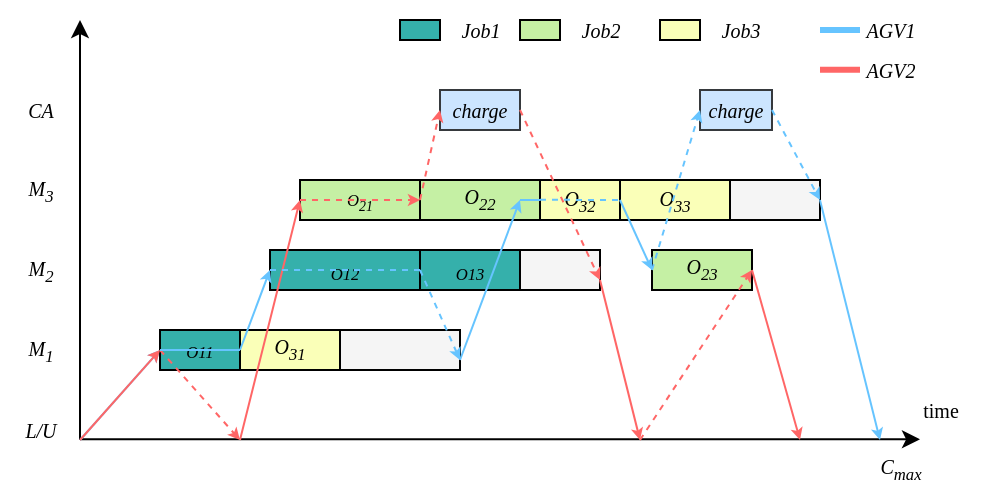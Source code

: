 <mxfile version="26.1.3">
  <diagram name="第 1 页" id="f98EoK7rW7siKFQOVWCd">
    <mxGraphModel dx="988" dy="523" grid="1" gridSize="10" guides="1" tooltips="1" connect="1" arrows="1" fold="1" page="1" pageScale="1" pageWidth="827" pageHeight="1169" math="0" shadow="0">
      <root>
        <mxCell id="0" />
        <mxCell id="1" parent="0" />
        <mxCell id="36FHjXYVjh98xfuhPF-7-5" value="" style="rounded=0;whiteSpace=wrap;html=1;fontSize=10;fontFamily=Times New Roman;fontStyle=2;fillColor=#f5f5f5;strokeColor=default;fontColor=#333333;" parent="1" vertex="1">
          <mxGeometry x="525" y="470" width="45" height="20" as="geometry" />
        </mxCell>
        <mxCell id="36FHjXYVjh98xfuhPF-7-4" value="" style="rounded=0;whiteSpace=wrap;html=1;fontSize=10;fontFamily=Times New Roman;fontStyle=2;fillColor=#f5f5f5;strokeColor=default;fillStyle=solid;fontColor=#333333;" parent="1" vertex="1">
          <mxGeometry x="420" y="505" width="40" height="20" as="geometry" />
        </mxCell>
        <mxCell id="36FHjXYVjh98xfuhPF-7-2" value="" style="rounded=0;whiteSpace=wrap;html=1;fontFamily=Times New Roman;fontStyle=2;fontSize=10;fillColor=#f5f5f5;strokeColor=default;shadow=0;glass=0;fillStyle=auto;fontColor=#333333;" parent="1" vertex="1">
          <mxGeometry x="330" y="545" width="60" height="20" as="geometry" />
        </mxCell>
        <mxCell id="5JmAVNSWhE5RKQXvFqZS-1" value="" style="endArrow=classic;html=1;rounded=0;" parent="1" edge="1">
          <mxGeometry width="50" height="50" relative="1" as="geometry">
            <mxPoint x="200" y="599.67" as="sourcePoint" />
            <mxPoint x="620" y="599.67" as="targetPoint" />
          </mxGeometry>
        </mxCell>
        <mxCell id="5JmAVNSWhE5RKQXvFqZS-2" value="" style="endArrow=classic;html=1;rounded=0;" parent="1" edge="1">
          <mxGeometry width="50" height="50" relative="1" as="geometry">
            <mxPoint x="200" y="600" as="sourcePoint" />
            <mxPoint x="200" y="390" as="targetPoint" />
          </mxGeometry>
        </mxCell>
        <mxCell id="5JmAVNSWhE5RKQXvFqZS-5" value="&lt;font style=&quot;font-size: 10px;&quot; face=&quot;Times New Roman&quot;&gt;&lt;i&gt;L/U&lt;/i&gt;&lt;/font&gt;" style="text;html=1;align=center;verticalAlign=middle;resizable=0;points=[];autosize=1;strokeColor=none;fillColor=none;" parent="1" vertex="1">
          <mxGeometry x="160" y="580" width="40" height="30" as="geometry" />
        </mxCell>
        <mxCell id="5JmAVNSWhE5RKQXvFqZS-6" value="&lt;i style=&quot;font-family: &amp;quot;Times New Roman&amp;quot;; font-size: 10px;&quot;&gt;M&lt;sub&gt;1&lt;/sub&gt;&lt;/i&gt;" style="text;html=1;align=center;verticalAlign=middle;resizable=0;points=[];autosize=1;strokeColor=none;fillColor=none;" parent="1" vertex="1">
          <mxGeometry x="160" y="540" width="40" height="30" as="geometry" />
        </mxCell>
        <mxCell id="5JmAVNSWhE5RKQXvFqZS-7" value="&lt;i style=&quot;font-family: &amp;quot;Times New Roman&amp;quot;; font-size: 10px;&quot;&gt;M&lt;sub&gt;2&lt;/sub&gt;&lt;/i&gt;" style="text;html=1;align=center;verticalAlign=middle;resizable=0;points=[];autosize=1;strokeColor=none;fillColor=none;" parent="1" vertex="1">
          <mxGeometry x="160" y="500" width="40" height="30" as="geometry" />
        </mxCell>
        <mxCell id="5JmAVNSWhE5RKQXvFqZS-10" value="&lt;font face=&quot;Times New Roman&quot;&gt;&lt;span style=&quot;font-size: 10px;&quot;&gt;&lt;i&gt;CA&lt;/i&gt;&lt;/span&gt;&lt;/font&gt;" style="text;html=1;align=center;verticalAlign=middle;resizable=0;points=[];autosize=1;strokeColor=none;fillColor=none;" parent="1" vertex="1">
          <mxGeometry x="160" y="420" width="40" height="30" as="geometry" />
        </mxCell>
        <mxCell id="5JmAVNSWhE5RKQXvFqZS-12" value="&lt;span style=&quot;font-size: 8.333px;&quot;&gt;O&lt;sub&gt;21&lt;/sub&gt;&lt;/span&gt;" style="rounded=0;whiteSpace=wrap;html=1;fontSize=10;fontStyle=2;fontFamily=Times New Roman;fillColor=#C5F0A4;strokeColor=default;" parent="1" vertex="1">
          <mxGeometry x="310" y="470" width="60" height="20" as="geometry" />
        </mxCell>
        <mxCell id="5JmAVNSWhE5RKQXvFqZS-13" value="&lt;sub&gt;&lt;span&gt;O&lt;/span&gt;12&lt;/sub&gt;" style="rounded=0;whiteSpace=wrap;html=1;fontSize=10;fontFamily=Times New Roman;fontStyle=2;fillColor=#35B0AB;strokeColor=default;" parent="1" vertex="1">
          <mxGeometry x="295" y="505" width="75" height="20" as="geometry" />
        </mxCell>
        <mxCell id="5JmAVNSWhE5RKQXvFqZS-14" value="O&lt;sub&gt;22&lt;/sub&gt;" style="rounded=0;whiteSpace=wrap;html=1;fontSize=10;fontStyle=2;fontFamily=Times New Roman;fillColor=#C5F0A4;strokeColor=default;" parent="1" vertex="1">
          <mxGeometry x="370" y="470" width="60" height="20" as="geometry" />
        </mxCell>
        <mxCell id="5JmAVNSWhE5RKQXvFqZS-15" value="&lt;font&gt;O&lt;sub&gt;31&lt;/sub&gt;&lt;/font&gt;" style="rounded=0;whiteSpace=wrap;html=1;fontFamily=Times New Roman;fillColor=#FAFFB8;strokeColor=default;fontStyle=2;fontSize=10;" parent="1" vertex="1">
          <mxGeometry x="280" y="545" width="50" height="20" as="geometry" />
        </mxCell>
        <mxCell id="5JmAVNSWhE5RKQXvFqZS-16" value="charge" style="rounded=0;whiteSpace=wrap;html=1;fontFamily=Times New Roman;fontStyle=2;fontSize=10;fillColor=#cce5ff;strokeColor=#36393d;" parent="1" vertex="1">
          <mxGeometry x="380" y="425" width="40" height="20" as="geometry" />
        </mxCell>
        <mxCell id="5JmAVNSWhE5RKQXvFqZS-17" value="charge" style="rounded=0;whiteSpace=wrap;html=1;fontFamily=Times New Roman;fontStyle=2;fontSize=10;fillColor=#cce5ff;strokeColor=#36393d;" parent="1" vertex="1">
          <mxGeometry x="510" y="425" width="36" height="20" as="geometry" />
        </mxCell>
        <mxCell id="5JmAVNSWhE5RKQXvFqZS-18" value="&lt;font style=&quot;font-size: 10px;&quot;&gt;&lt;i&gt;O&lt;sub style=&quot;&quot;&gt;32&lt;/sub&gt;&lt;/i&gt;&lt;/font&gt;" style="rounded=0;whiteSpace=wrap;html=1;fontFamily=Times New Roman;fillColor=#FAFFB8;strokeColor=default;" parent="1" vertex="1">
          <mxGeometry x="430" y="470" width="40" height="20" as="geometry" />
        </mxCell>
        <mxCell id="5JmAVNSWhE5RKQXvFqZS-20" value="" style="endArrow=classic;html=1;rounded=0;entryX=0;entryY=0.5;entryDx=0;entryDy=0;strokeColor=light-dark(#66c4ff, #004a4a);endSize=3;" parent="1" target="5JmAVNSWhE5RKQXvFqZS-19" edge="1">
          <mxGeometry width="50" height="50" relative="1" as="geometry">
            <mxPoint x="200" y="600" as="sourcePoint" />
            <mxPoint x="260" y="520" as="targetPoint" />
          </mxGeometry>
        </mxCell>
        <mxCell id="5JmAVNSWhE5RKQXvFqZS-46" value="" style="rounded=0;whiteSpace=wrap;html=1;fontSize=10;fontFamily=Times New Roman;fontStyle=2;fillColor=#35B0AB;strokeColor=default;" parent="1" vertex="1">
          <mxGeometry x="360" y="390" width="20" height="10" as="geometry" />
        </mxCell>
        <mxCell id="5JmAVNSWhE5RKQXvFqZS-19" value="&lt;span style=&quot;font-size: 8.333px;&quot;&gt;O&lt;/span&gt;&lt;span style=&quot;font-size: 8.333px;&quot;&gt;11&lt;/span&gt;" style="rounded=0;whiteSpace=wrap;html=1;fontSize=10;fontFamily=Times New Roman;fontStyle=2;fillColor=#35B0AB;strokeColor=default;" parent="1" vertex="1">
          <mxGeometry x="240" y="545" width="40" height="20" as="geometry" />
        </mxCell>
        <mxCell id="5JmAVNSWhE5RKQXvFqZS-47" value="" style="rounded=0;whiteSpace=wrap;html=1;fontSize=10;fontStyle=2;fontFamily=Times New Roman;fillColor=#C5F0A4;strokeColor=default;" parent="1" vertex="1">
          <mxGeometry x="420" y="390" width="20" height="10" as="geometry" />
        </mxCell>
        <mxCell id="5JmAVNSWhE5RKQXvFqZS-48" value="" style="rounded=0;whiteSpace=wrap;html=1;fontFamily=Times New Roman;fillColor=#FAFFB8;strokeColor=default;" parent="1" vertex="1">
          <mxGeometry x="490" y="390" width="20" height="10" as="geometry" />
        </mxCell>
        <mxCell id="5JmAVNSWhE5RKQXvFqZS-49" value="" style="endArrow=none;html=1;rounded=0;strokeColor=light-dark(#66c4ff, #004a4a);jumpSize=6;endSize=3;startFill=0;strokeWidth=3;" parent="1" edge="1">
          <mxGeometry width="50" height="50" relative="1" as="geometry">
            <mxPoint x="570" y="395" as="sourcePoint" />
            <mxPoint x="590" y="395" as="targetPoint" />
          </mxGeometry>
        </mxCell>
        <mxCell id="5JmAVNSWhE5RKQXvFqZS-50" value="" style="endArrow=none;html=1;rounded=0;strokeColor=#FF6666;endSize=3;fillColor=#fad9d5;exitX=1;exitY=0.5;exitDx=0;exitDy=0;strokeWidth=3;startFill=0;" parent="1" edge="1">
          <mxGeometry width="50" height="50" relative="1" as="geometry">
            <mxPoint x="570" y="414.83" as="sourcePoint" />
            <mxPoint x="590" y="414.83" as="targetPoint" />
          </mxGeometry>
        </mxCell>
        <mxCell id="5JmAVNSWhE5RKQXvFqZS-51" value="AGV1" style="text;html=1;align=center;verticalAlign=middle;resizable=0;points=[];autosize=1;strokeColor=none;fillColor=none;fontSize=10;fontFamily=Times New Roman;fontStyle=2" parent="1" vertex="1">
          <mxGeometry x="580" y="380" width="50" height="30" as="geometry" />
        </mxCell>
        <mxCell id="5JmAVNSWhE5RKQXvFqZS-52" value="AGV2" style="text;html=1;align=center;verticalAlign=middle;resizable=0;points=[];autosize=1;strokeColor=none;fillColor=none;fontSize=10;fontFamily=Times New Roman;fontStyle=2" parent="1" vertex="1">
          <mxGeometry x="580" y="400" width="50" height="30" as="geometry" />
        </mxCell>
        <mxCell id="5JmAVNSWhE5RKQXvFqZS-53" value="Job1" style="text;html=1;align=center;verticalAlign=middle;resizable=0;points=[];autosize=1;strokeColor=none;fillColor=none;fontSize=10;fontFamily=Times New Roman;fontStyle=2" parent="1" vertex="1">
          <mxGeometry x="380" y="380" width="40" height="30" as="geometry" />
        </mxCell>
        <mxCell id="5JmAVNSWhE5RKQXvFqZS-54" value="Job2" style="text;html=1;align=center;verticalAlign=middle;resizable=0;points=[];autosize=1;strokeColor=none;fillColor=none;fontSize=10;fontFamily=Times New Roman;fontStyle=2" parent="1" vertex="1">
          <mxGeometry x="440" y="380" width="40" height="30" as="geometry" />
        </mxCell>
        <mxCell id="5JmAVNSWhE5RKQXvFqZS-55" value="Job3" style="text;html=1;align=center;verticalAlign=middle;resizable=0;points=[];autosize=1;strokeColor=none;fillColor=none;fontSize=10;fontFamily=Times New Roman;fontStyle=2" parent="1" vertex="1">
          <mxGeometry x="510" y="380" width="40" height="30" as="geometry" />
        </mxCell>
        <mxCell id="5JmAVNSWhE5RKQXvFqZS-56" value="" style="endArrow=classic;html=1;rounded=0;strokeColor=#FF6666;endSize=3;fillColor=#fad9d5;entryX=0;entryY=0.5;entryDx=0;entryDy=0;dashed=1;exitX=0;exitY=0.5;exitDx=0;exitDy=0;" parent="1" source="5JmAVNSWhE5RKQXvFqZS-14" target="5JmAVNSWhE5RKQXvFqZS-16" edge="1">
          <mxGeometry width="50" height="50" relative="1" as="geometry">
            <mxPoint x="250" y="475" as="sourcePoint" />
            <mxPoint x="280" y="355" as="targetPoint" />
          </mxGeometry>
        </mxCell>
        <mxCell id="5JmAVNSWhE5RKQXvFqZS-58" value="time" style="text;html=1;align=center;verticalAlign=middle;resizable=0;points=[];autosize=1;strokeColor=none;fillColor=none;fontSize=10;fontFamily=Times New Roman;fontStyle=0" parent="1" vertex="1">
          <mxGeometry x="610" y="570" width="40" height="30" as="geometry" />
        </mxCell>
        <mxCell id="5JmAVNSWhE5RKQXvFqZS-59" value="C&lt;sub&gt;max&lt;/sub&gt;" style="text;html=1;align=center;verticalAlign=middle;resizable=0;points=[];autosize=1;strokeColor=none;fillColor=none;fontSize=10;fontFamily=Times New Roman;fontStyle=2" parent="1" vertex="1">
          <mxGeometry x="590" y="600" width="40" height="30" as="geometry" />
        </mxCell>
        <mxCell id="2Y6IMP4lMpB6kWeqc4Rq-2" value="" style="endArrow=classic;html=1;rounded=0;strokeColor=#FF6666;endSize=3;fillColor=#fad9d5;entryX=0;entryY=0.5;entryDx=0;entryDy=0;" parent="1" target="5JmAVNSWhE5RKQXvFqZS-19" edge="1">
          <mxGeometry width="50" height="50" relative="1" as="geometry">
            <mxPoint x="200" y="600" as="sourcePoint" />
            <mxPoint x="240" y="560" as="targetPoint" />
          </mxGeometry>
        </mxCell>
        <mxCell id="2Y6IMP4lMpB6kWeqc4Rq-4" value="" style="endArrow=classic;html=1;rounded=0;strokeColor=light-dark(#66c4ff, #004a4a);jumpSize=6;endSize=3;entryX=0;entryY=0.5;entryDx=0;entryDy=0;exitX=1;exitY=0.5;exitDx=0;exitDy=0;" parent="1" source="5JmAVNSWhE5RKQXvFqZS-19" target="5JmAVNSWhE5RKQXvFqZS-13" edge="1">
          <mxGeometry width="50" height="50" relative="1" as="geometry">
            <mxPoint x="280" y="565" as="sourcePoint" />
            <mxPoint x="295" y="525" as="targetPoint" />
          </mxGeometry>
        </mxCell>
        <mxCell id="2Y6IMP4lMpB6kWeqc4Rq-8" value="" style="endArrow=classic;html=1;rounded=0;strokeColor=#FF6666;endSize=3;fillColor=#fad9d5;entryX=0;entryY=0.5;entryDx=0;entryDy=0;" parent="1" target="5JmAVNSWhE5RKQXvFqZS-12" edge="1">
          <mxGeometry width="50" height="50" relative="1" as="geometry">
            <mxPoint x="280" y="600" as="sourcePoint" />
            <mxPoint x="330" y="670" as="targetPoint" />
          </mxGeometry>
        </mxCell>
        <mxCell id="2Y6IMP4lMpB6kWeqc4Rq-9" value="&lt;i style=&quot;font-family: &amp;quot;Times New Roman&amp;quot;; font-size: 10px;&quot;&gt;M&lt;sub&gt;3&lt;/sub&gt;&lt;/i&gt;" style="text;html=1;align=center;verticalAlign=middle;resizable=0;points=[];autosize=1;strokeColor=none;fillColor=none;" parent="1" vertex="1">
          <mxGeometry x="160" y="460" width="40" height="30" as="geometry" />
        </mxCell>
        <mxCell id="2Y6IMP4lMpB6kWeqc4Rq-15" value="O&lt;sub&gt;23&lt;/sub&gt;" style="rounded=0;whiteSpace=wrap;html=1;fontSize=10;fontStyle=2;fontFamily=Times New Roman;fillColor=#C5F0A4;strokeColor=default;" parent="1" vertex="1">
          <mxGeometry x="486" y="505" width="50" height="20" as="geometry" />
        </mxCell>
        <mxCell id="2Y6IMP4lMpB6kWeqc4Rq-16" value="&lt;font style=&quot;font-size: 10px;&quot;&gt;&lt;i&gt;O&lt;sub style=&quot;&quot;&gt;33&lt;/sub&gt;&lt;/i&gt;&lt;/font&gt;" style="rounded=0;whiteSpace=wrap;html=1;fontFamily=Times New Roman;fillColor=#FAFFB8;strokeColor=default;" parent="1" vertex="1">
          <mxGeometry x="470" y="470" width="55" height="20" as="geometry" />
        </mxCell>
        <mxCell id="2Y6IMP4lMpB6kWeqc4Rq-19" value="" style="endArrow=classic;html=1;rounded=0;strokeColor=#FF6666;endSize=3;fillColor=#fad9d5;dashed=1;exitX=0;exitY=0.5;exitDx=0;exitDy=0;" parent="1" source="5JmAVNSWhE5RKQXvFqZS-19" edge="1">
          <mxGeometry width="50" height="50" relative="1" as="geometry">
            <mxPoint x="235" y="585" as="sourcePoint" />
            <mxPoint x="280" y="600" as="targetPoint" />
          </mxGeometry>
        </mxCell>
        <mxCell id="2Y6IMP4lMpB6kWeqc4Rq-21" value="" style="endArrow=classic;html=1;rounded=0;strokeColor=#FF6666;endSize=3;fillColor=#fad9d5;" parent="1" edge="1">
          <mxGeometry width="50" height="50" relative="1" as="geometry">
            <mxPoint x="460" y="520" as="sourcePoint" />
            <mxPoint x="480" y="600" as="targetPoint" />
          </mxGeometry>
        </mxCell>
        <mxCell id="2Y6IMP4lMpB6kWeqc4Rq-25" value="" style="endArrow=classic;html=1;rounded=0;strokeColor=light-dark(#66c4ff, #004a4a);jumpSize=6;endSize=3;exitX=1;exitY=0.5;exitDx=0;exitDy=0;dashed=1;" parent="1" source="5JmAVNSWhE5RKQXvFqZS-17" edge="1">
          <mxGeometry width="50" height="50" relative="1" as="geometry">
            <mxPoint x="470" y="430" as="sourcePoint" />
            <mxPoint x="570" y="480" as="targetPoint" />
          </mxGeometry>
        </mxCell>
        <mxCell id="2Y6IMP4lMpB6kWeqc4Rq-17" value="&lt;sub&gt;&lt;span&gt;O&lt;/span&gt;13&lt;/sub&gt;" style="rounded=0;whiteSpace=wrap;html=1;fontSize=10;fontFamily=Times New Roman;fontStyle=2;fillColor=#35B0AB;strokeColor=default;" parent="1" vertex="1">
          <mxGeometry x="370" y="505" width="50" height="20" as="geometry" />
        </mxCell>
        <mxCell id="2Y6IMP4lMpB6kWeqc4Rq-34" value="" style="endArrow=classic;html=1;rounded=0;strokeColor=#FF6666;endSize=3;fillColor=#fad9d5;dashed=1;entryX=1;entryY=0.5;entryDx=0;entryDy=0;" parent="1" target="2Y6IMP4lMpB6kWeqc4Rq-15" edge="1">
          <mxGeometry width="50" height="50" relative="1" as="geometry">
            <mxPoint x="480" y="600" as="sourcePoint" />
            <mxPoint x="500" y="560" as="targetPoint" />
          </mxGeometry>
        </mxCell>
        <mxCell id="2Y6IMP4lMpB6kWeqc4Rq-37" value="" style="endArrow=none;html=1;rounded=0;strokeColor=light-dark(#66c4ff, #004a4a);jumpSize=6;endSize=3;entryX=0;entryY=0.5;entryDx=0;entryDy=0;exitX=0;exitY=0.5;exitDx=0;exitDy=0;startFill=0;flowAnimation=0;" parent="1" source="5JmAVNSWhE5RKQXvFqZS-19" target="5JmAVNSWhE5RKQXvFqZS-15" edge="1">
          <mxGeometry width="50" height="50" relative="1" as="geometry">
            <mxPoint x="330" y="670" as="sourcePoint" />
            <mxPoint x="345" y="630" as="targetPoint" />
          </mxGeometry>
        </mxCell>
        <mxCell id="2Y6IMP4lMpB6kWeqc4Rq-35" value="" style="endArrow=classic;html=1;rounded=0;strokeColor=#FF6666;endSize=3;fillColor=#fad9d5;exitX=1;exitY=0.5;exitDx=0;exitDy=0;" parent="1" source="2Y6IMP4lMpB6kWeqc4Rq-15" edge="1">
          <mxGeometry width="50" height="50" relative="1" as="geometry">
            <mxPoint x="510" y="560" as="sourcePoint" />
            <mxPoint x="560" y="600" as="targetPoint" />
          </mxGeometry>
        </mxCell>
        <mxCell id="2Y6IMP4lMpB6kWeqc4Rq-40" value="" style="endArrow=classic;html=1;rounded=0;strokeColor=#FF6666;endSize=3;fillColor=#fad9d5;entryX=0;entryY=0.5;entryDx=0;entryDy=0;dashed=1;exitX=0;exitY=0.5;exitDx=0;exitDy=0;" parent="1" source="5JmAVNSWhE5RKQXvFqZS-12" target="5JmAVNSWhE5RKQXvFqZS-14" edge="1">
          <mxGeometry width="50" height="50" relative="1" as="geometry">
            <mxPoint x="380" y="490" as="sourcePoint" />
            <mxPoint x="390" y="445" as="targetPoint" />
          </mxGeometry>
        </mxCell>
        <mxCell id="2Y6IMP4lMpB6kWeqc4Rq-41" value="" style="endArrow=none;html=1;rounded=0;strokeColor=light-dark(#66c4ff, #004a4a);jumpSize=6;endSize=3;entryX=1;entryY=0.5;entryDx=0;entryDy=0;exitX=0;exitY=0.5;exitDx=0;exitDy=0;startFill=0;flowAnimation=0;dashed=1;" parent="1" source="5JmAVNSWhE5RKQXvFqZS-13" target="5JmAVNSWhE5RKQXvFqZS-13" edge="1">
          <mxGeometry width="50" height="50" relative="1" as="geometry">
            <mxPoint x="350" y="554.83" as="sourcePoint" />
            <mxPoint x="390" y="554.83" as="targetPoint" />
          </mxGeometry>
        </mxCell>
        <mxCell id="2Y6IMP4lMpB6kWeqc4Rq-42" value="" style="endArrow=classic;html=1;rounded=0;strokeColor=light-dark(#66c4ff, #004a4a);jumpSize=6;endSize=3;" parent="1" edge="1">
          <mxGeometry width="50" height="50" relative="1" as="geometry">
            <mxPoint x="390" y="560" as="sourcePoint" />
            <mxPoint x="420" y="480" as="targetPoint" />
          </mxGeometry>
        </mxCell>
        <mxCell id="2Y6IMP4lMpB6kWeqc4Rq-43" value="" style="endArrow=classic;html=1;rounded=0;strokeColor=light-dark(#66c4ff, #004a4a);jumpSize=6;endSize=3;exitX=1;exitY=0.5;exitDx=0;exitDy=0;dashed=1;" parent="1" source="5JmAVNSWhE5RKQXvFqZS-13" edge="1">
          <mxGeometry width="50" height="50" relative="1" as="geometry">
            <mxPoint x="336" y="555" as="sourcePoint" />
            <mxPoint x="390" y="560" as="targetPoint" />
          </mxGeometry>
        </mxCell>
        <mxCell id="2Y6IMP4lMpB6kWeqc4Rq-44" value="" style="endArrow=none;html=1;rounded=0;strokeColor=light-dark(#66c4ff, #004a4a);jumpSize=6;endSize=3;entryX=0;entryY=0.5;entryDx=0;entryDy=0;startFill=0;flowAnimation=0;exitX=0.833;exitY=0.5;exitDx=0;exitDy=0;exitPerimeter=0;" parent="1" source="5JmAVNSWhE5RKQXvFqZS-14" target="5JmAVNSWhE5RKQXvFqZS-18" edge="1">
          <mxGeometry width="50" height="50" relative="1" as="geometry">
            <mxPoint x="420" y="480" as="sourcePoint" />
            <mxPoint x="434" y="479.9" as="targetPoint" />
          </mxGeometry>
        </mxCell>
        <mxCell id="2Y6IMP4lMpB6kWeqc4Rq-45" value="" style="endArrow=none;html=1;rounded=0;strokeColor=light-dark(#66c4ff, #004a4a);jumpSize=6;endSize=3;entryX=1;entryY=0.5;entryDx=0;entryDy=0;startFill=0;flowAnimation=0;exitX=0.833;exitY=0.5;exitDx=0;exitDy=0;exitPerimeter=0;dashed=1;" parent="1" target="5JmAVNSWhE5RKQXvFqZS-18" edge="1">
          <mxGeometry width="50" height="50" relative="1" as="geometry">
            <mxPoint x="430" y="479.89" as="sourcePoint" />
            <mxPoint x="440" y="479.89" as="targetPoint" />
          </mxGeometry>
        </mxCell>
        <mxCell id="2Y6IMP4lMpB6kWeqc4Rq-46" value="" style="endArrow=classic;html=1;rounded=0;strokeColor=light-dark(#66c4ff, #004a4a);jumpSize=6;endSize=3;entryX=0;entryY=0.5;entryDx=0;entryDy=0;exitX=1;exitY=0.5;exitDx=0;exitDy=0;" parent="1" source="5JmAVNSWhE5RKQXvFqZS-18" target="2Y6IMP4lMpB6kWeqc4Rq-15" edge="1">
          <mxGeometry width="50" height="50" relative="1" as="geometry">
            <mxPoint x="450" y="440" as="sourcePoint" />
            <mxPoint x="430" y="490" as="targetPoint" />
          </mxGeometry>
        </mxCell>
        <mxCell id="2Y6IMP4lMpB6kWeqc4Rq-47" value="" style="endArrow=classic;html=1;rounded=0;strokeColor=#FF6666;endSize=3;fillColor=#fad9d5;dashed=1;exitX=1;exitY=0.5;exitDx=0;exitDy=0;" parent="1" source="5JmAVNSWhE5RKQXvFqZS-16" edge="1">
          <mxGeometry width="50" height="50" relative="1" as="geometry">
            <mxPoint x="480" y="610" as="sourcePoint" />
            <mxPoint x="460" y="520" as="targetPoint" />
          </mxGeometry>
        </mxCell>
        <mxCell id="2Y6IMP4lMpB6kWeqc4Rq-48" value="" style="endArrow=classic;html=1;rounded=0;strokeColor=light-dark(#66c4ff, #004a4a);jumpSize=6;endSize=3;" parent="1" edge="1">
          <mxGeometry width="50" height="50" relative="1" as="geometry">
            <mxPoint x="570" y="480" as="sourcePoint" />
            <mxPoint x="600" y="600" as="targetPoint" />
          </mxGeometry>
        </mxCell>
        <mxCell id="2Y6IMP4lMpB6kWeqc4Rq-49" value="" style="endArrow=classic;html=1;rounded=0;strokeColor=light-dark(#66c4ff, #004a4a);jumpSize=6;endSize=3;exitX=0;exitY=0.5;exitDx=0;exitDy=0;dashed=1;entryX=0;entryY=0.5;entryDx=0;entryDy=0;" parent="1" source="2Y6IMP4lMpB6kWeqc4Rq-15" target="5JmAVNSWhE5RKQXvFqZS-17" edge="1">
          <mxGeometry width="50" height="50" relative="1" as="geometry">
            <mxPoint x="571" y="445" as="sourcePoint" />
            <mxPoint x="620" y="500" as="targetPoint" />
          </mxGeometry>
        </mxCell>
      </root>
    </mxGraphModel>
  </diagram>
</mxfile>
